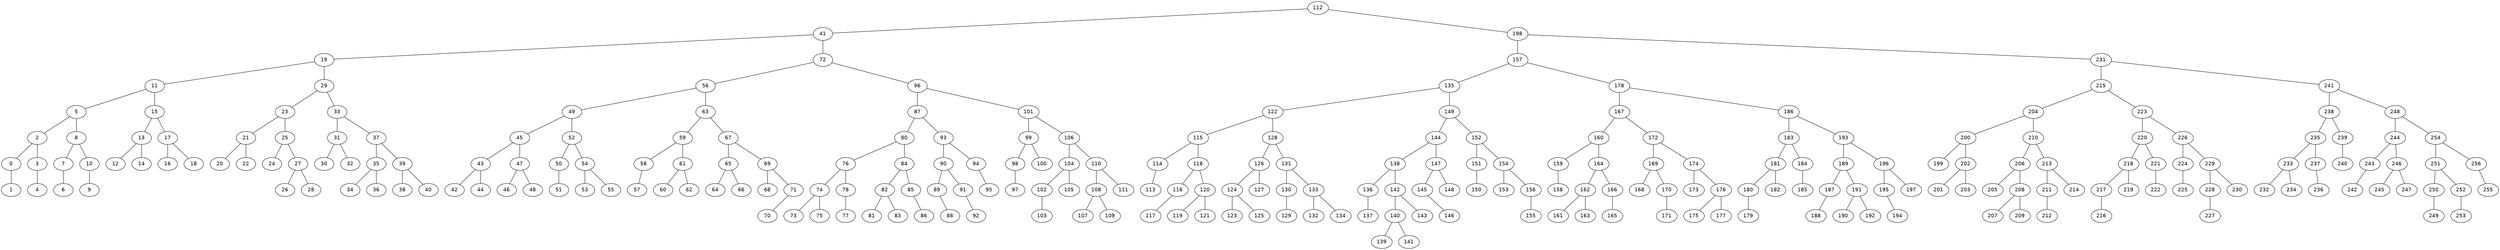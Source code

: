 graph BST {
    node [fontname="Helvetica"];
    112 [label="112"];
    112 -- 41;
    41 [label="41"];
    41 -- 19;
    19 [label="19"];
    19 -- 11;
    11 [label="11"];
    11 -- 5;
    5 [label="5"];
    5 -- 2;
    2 [label="2"];
    2 -- 0;
    0 [label="0"];
    0 -- 1;
    1 [label="1"];
    2 -- 3;
    3 [label="3"];
    3 -- 4;
    4 [label="4"];
    5 -- 8;
    8 [label="8"];
    8 -- 7;
    7 [label="7"];
    7 -- 6;
    6 [label="6"];
    8 -- 10;
    10 [label="10"];
    10 -- 9;
    9 [label="9"];
    11 -- 15;
    15 [label="15"];
    15 -- 13;
    13 [label="13"];
    13 -- 12;
    12 [label="12"];
    13 -- 14;
    14 [label="14"];
    15 -- 17;
    17 [label="17"];
    17 -- 16;
    16 [label="16"];
    17 -- 18;
    18 [label="18"];
    19 -- 29;
    29 [label="29"];
    29 -- 23;
    23 [label="23"];
    23 -- 21;
    21 [label="21"];
    21 -- 20;
    20 [label="20"];
    21 -- 22;
    22 [label="22"];
    23 -- 25;
    25 [label="25"];
    25 -- 24;
    24 [label="24"];
    25 -- 27;
    27 [label="27"];
    27 -- 26;
    26 [label="26"];
    27 -- 28;
    28 [label="28"];
    29 -- 33;
    33 [label="33"];
    33 -- 31;
    31 [label="31"];
    31 -- 30;
    30 [label="30"];
    31 -- 32;
    32 [label="32"];
    33 -- 37;
    37 [label="37"];
    37 -- 35;
    35 [label="35"];
    35 -- 34;
    34 [label="34"];
    35 -- 36;
    36 [label="36"];
    37 -- 39;
    39 [label="39"];
    39 -- 38;
    38 [label="38"];
    39 -- 40;
    40 [label="40"];
    41 -- 72;
    72 [label="72"];
    72 -- 56;
    56 [label="56"];
    56 -- 49;
    49 [label="49"];
    49 -- 45;
    45 [label="45"];
    45 -- 43;
    43 [label="43"];
    43 -- 42;
    42 [label="42"];
    43 -- 44;
    44 [label="44"];
    45 -- 47;
    47 [label="47"];
    47 -- 46;
    46 [label="46"];
    47 -- 48;
    48 [label="48"];
    49 -- 52;
    52 [label="52"];
    52 -- 50;
    50 [label="50"];
    50 -- 51;
    51 [label="51"];
    52 -- 54;
    54 [label="54"];
    54 -- 53;
    53 [label="53"];
    54 -- 55;
    55 [label="55"];
    56 -- 63;
    63 [label="63"];
    63 -- 59;
    59 [label="59"];
    59 -- 58;
    58 [label="58"];
    58 -- 57;
    57 [label="57"];
    59 -- 61;
    61 [label="61"];
    61 -- 60;
    60 [label="60"];
    61 -- 62;
    62 [label="62"];
    63 -- 67;
    67 [label="67"];
    67 -- 65;
    65 [label="65"];
    65 -- 64;
    64 [label="64"];
    65 -- 66;
    66 [label="66"];
    67 -- 69;
    69 [label="69"];
    69 -- 68;
    68 [label="68"];
    69 -- 71;
    71 [label="71"];
    71 -- 70;
    70 [label="70"];
    72 -- 96;
    96 [label="96"];
    96 -- 87;
    87 [label="87"];
    87 -- 80;
    80 [label="80"];
    80 -- 76;
    76 [label="76"];
    76 -- 74;
    74 [label="74"];
    74 -- 73;
    73 [label="73"];
    74 -- 75;
    75 [label="75"];
    76 -- 78;
    78 [label="78"];
    78 -- 77;
    77 [label="77"];
    80 -- 84;
    84 [label="84"];
    84 -- 82;
    82 [label="82"];
    82 -- 81;
    81 [label="81"];
    82 -- 83;
    83 [label="83"];
    84 -- 85;
    85 [label="85"];
    85 -- 86;
    86 [label="86"];
    87 -- 93;
    93 [label="93"];
    93 -- 90;
    90 [label="90"];
    90 -- 89;
    89 [label="89"];
    89 -- 88;
    88 [label="88"];
    90 -- 91;
    91 [label="91"];
    91 -- 92;
    92 [label="92"];
    93 -- 94;
    94 [label="94"];
    94 -- 95;
    95 [label="95"];
    96 -- 101;
    101 [label="101"];
    101 -- 99;
    99 [label="99"];
    99 -- 98;
    98 [label="98"];
    98 -- 97;
    97 [label="97"];
    99 -- 100;
    100 [label="100"];
    101 -- 106;
    106 [label="106"];
    106 -- 104;
    104 [label="104"];
    104 -- 102;
    102 [label="102"];
    102 -- 103;
    103 [label="103"];
    104 -- 105;
    105 [label="105"];
    106 -- 110;
    110 [label="110"];
    110 -- 108;
    108 [label="108"];
    108 -- 107;
    107 [label="107"];
    108 -- 109;
    109 [label="109"];
    110 -- 111;
    111 [label="111"];
    112 -- 198;
    198 [label="198"];
    198 -- 157;
    157 [label="157"];
    157 -- 135;
    135 [label="135"];
    135 -- 122;
    122 [label="122"];
    122 -- 115;
    115 [label="115"];
    115 -- 114;
    114 [label="114"];
    114 -- 113;
    113 [label="113"];
    115 -- 118;
    118 [label="118"];
    118 -- 116;
    116 [label="116"];
    116 -- 117;
    117 [label="117"];
    118 -- 120;
    120 [label="120"];
    120 -- 119;
    119 [label="119"];
    120 -- 121;
    121 [label="121"];
    122 -- 128;
    128 [label="128"];
    128 -- 126;
    126 [label="126"];
    126 -- 124;
    124 [label="124"];
    124 -- 123;
    123 [label="123"];
    124 -- 125;
    125 [label="125"];
    126 -- 127;
    127 [label="127"];
    128 -- 131;
    131 [label="131"];
    131 -- 130;
    130 [label="130"];
    130 -- 129;
    129 [label="129"];
    131 -- 133;
    133 [label="133"];
    133 -- 132;
    132 [label="132"];
    133 -- 134;
    134 [label="134"];
    135 -- 149;
    149 [label="149"];
    149 -- 144;
    144 [label="144"];
    144 -- 138;
    138 [label="138"];
    138 -- 136;
    136 [label="136"];
    136 -- 137;
    137 [label="137"];
    138 -- 142;
    142 [label="142"];
    142 -- 140;
    140 [label="140"];
    140 -- 139;
    139 [label="139"];
    140 -- 141;
    141 [label="141"];
    142 -- 143;
    143 [label="143"];
    144 -- 147;
    147 [label="147"];
    147 -- 145;
    145 [label="145"];
    145 -- 146;
    146 [label="146"];
    147 -- 148;
    148 [label="148"];
    149 -- 152;
    152 [label="152"];
    152 -- 151;
    151 [label="151"];
    151 -- 150;
    150 [label="150"];
    152 -- 154;
    154 [label="154"];
    154 -- 153;
    153 [label="153"];
    154 -- 156;
    156 [label="156"];
    156 -- 155;
    155 [label="155"];
    157 -- 178;
    178 [label="178"];
    178 -- 167;
    167 [label="167"];
    167 -- 160;
    160 [label="160"];
    160 -- 159;
    159 [label="159"];
    159 -- 158;
    158 [label="158"];
    160 -- 164;
    164 [label="164"];
    164 -- 162;
    162 [label="162"];
    162 -- 161;
    161 [label="161"];
    162 -- 163;
    163 [label="163"];
    164 -- 166;
    166 [label="166"];
    166 -- 165;
    165 [label="165"];
    167 -- 172;
    172 [label="172"];
    172 -- 169;
    169 [label="169"];
    169 -- 168;
    168 [label="168"];
    169 -- 170;
    170 [label="170"];
    170 -- 171;
    171 [label="171"];
    172 -- 174;
    174 [label="174"];
    174 -- 173;
    173 [label="173"];
    174 -- 176;
    176 [label="176"];
    176 -- 175;
    175 [label="175"];
    176 -- 177;
    177 [label="177"];
    178 -- 186;
    186 [label="186"];
    186 -- 183;
    183 [label="183"];
    183 -- 181;
    181 [label="181"];
    181 -- 180;
    180 [label="180"];
    180 -- 179;
    179 [label="179"];
    181 -- 182;
    182 [label="182"];
    183 -- 184;
    184 [label="184"];
    184 -- 185;
    185 [label="185"];
    186 -- 193;
    193 [label="193"];
    193 -- 189;
    189 [label="189"];
    189 -- 187;
    187 [label="187"];
    187 -- 188;
    188 [label="188"];
    189 -- 191;
    191 [label="191"];
    191 -- 190;
    190 [label="190"];
    191 -- 192;
    192 [label="192"];
    193 -- 196;
    196 [label="196"];
    196 -- 195;
    195 [label="195"];
    195 -- 194;
    194 [label="194"];
    196 -- 197;
    197 [label="197"];
    198 -- 231;
    231 [label="231"];
    231 -- 215;
    215 [label="215"];
    215 -- 204;
    204 [label="204"];
    204 -- 200;
    200 [label="200"];
    200 -- 199;
    199 [label="199"];
    200 -- 202;
    202 [label="202"];
    202 -- 201;
    201 [label="201"];
    202 -- 203;
    203 [label="203"];
    204 -- 210;
    210 [label="210"];
    210 -- 206;
    206 [label="206"];
    206 -- 205;
    205 [label="205"];
    206 -- 208;
    208 [label="208"];
    208 -- 207;
    207 [label="207"];
    208 -- 209;
    209 [label="209"];
    210 -- 213;
    213 [label="213"];
    213 -- 211;
    211 [label="211"];
    211 -- 212;
    212 [label="212"];
    213 -- 214;
    214 [label="214"];
    215 -- 223;
    223 [label="223"];
    223 -- 220;
    220 [label="220"];
    220 -- 218;
    218 [label="218"];
    218 -- 217;
    217 [label="217"];
    217 -- 216;
    216 [label="216"];
    218 -- 219;
    219 [label="219"];
    220 -- 221;
    221 [label="221"];
    221 -- 222;
    222 [label="222"];
    223 -- 226;
    226 [label="226"];
    226 -- 224;
    224 [label="224"];
    224 -- 225;
    225 [label="225"];
    226 -- 229;
    229 [label="229"];
    229 -- 228;
    228 [label="228"];
    228 -- 227;
    227 [label="227"];
    229 -- 230;
    230 [label="230"];
    231 -- 241;
    241 [label="241"];
    241 -- 238;
    238 [label="238"];
    238 -- 235;
    235 [label="235"];
    235 -- 233;
    233 [label="233"];
    233 -- 232;
    232 [label="232"];
    233 -- 234;
    234 [label="234"];
    235 -- 237;
    237 [label="237"];
    237 -- 236;
    236 [label="236"];
    238 -- 239;
    239 [label="239"];
    239 -- 240;
    240 [label="240"];
    241 -- 248;
    248 [label="248"];
    248 -- 244;
    244 [label="244"];
    244 -- 243;
    243 [label="243"];
    243 -- 242;
    242 [label="242"];
    244 -- 246;
    246 [label="246"];
    246 -- 245;
    245 [label="245"];
    246 -- 247;
    247 [label="247"];
    248 -- 254;
    254 [label="254"];
    254 -- 251;
    251 [label="251"];
    251 -- 250;
    250 [label="250"];
    250 -- 249;
    249 [label="249"];
    251 -- 252;
    252 [label="252"];
    252 -- 253;
    253 [label="253"];
    254 -- 256;
    256 [label="256"];
    256 -- 255;
    255 [label="255"];
}
